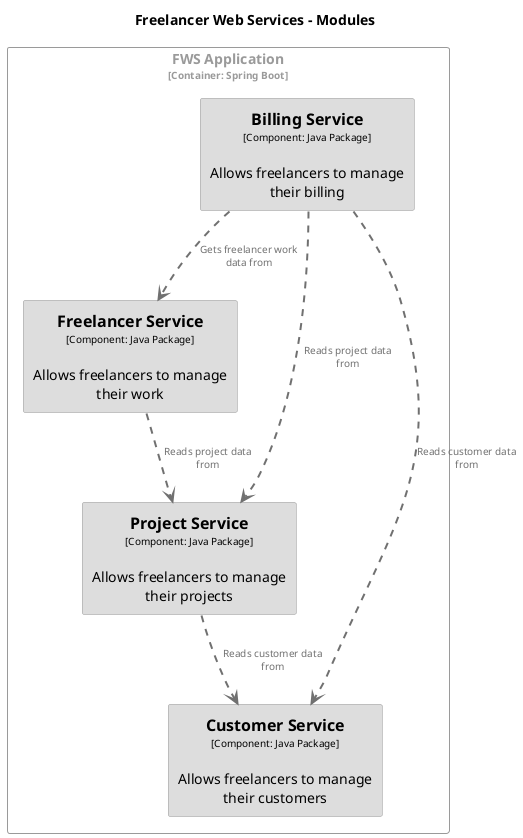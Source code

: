 @startuml
set separator none
title Freelancer Web Services - Modules

top to bottom direction

skinparam {
  arrowFontSize 10
  defaultTextAlignment center
  wrapWidth 200
  maxMessageSize 100
}

hide stereotype

skinparam rectangle<<FreelancerWebServices.FWSApplication.BillingService>> {
  BackgroundColor #dddddd
  FontColor #000000
  BorderColor #9a9a9a
  shadowing false
}
skinparam rectangle<<FreelancerWebServices.FWSApplication.CustomerService>> {
  BackgroundColor #dddddd
  FontColor #000000
  BorderColor #9a9a9a
  shadowing false
}
skinparam rectangle<<FreelancerWebServices.FWSApplication.FreelancerService>> {
  BackgroundColor #dddddd
  FontColor #000000
  BorderColor #9a9a9a
  shadowing false
}
skinparam rectangle<<FreelancerWebServices.FWSApplication.ProjectService>> {
  BackgroundColor #dddddd
  FontColor #000000
  BorderColor #9a9a9a
  shadowing false
}
skinparam rectangle<<FreelancerWebServices.FWSApplication>> {
  BorderColor #9a9a9a
  FontColor #9a9a9a
  shadowing false
}

rectangle "FWS Application\n<size:10>[Container: Spring Boot]</size>" <<FreelancerWebServices.FWSApplication>> {
  rectangle "==Freelancer Service\n<size:10>[Component: Java Package]</size>\n\nAllows freelancers to manage their work" <<FreelancerWebServices.FWSApplication.FreelancerService>> as FreelancerWebServices.FWSApplication.FreelancerService
  rectangle "==Project Service\n<size:10>[Component: Java Package]</size>\n\nAllows freelancers to manage their projects" <<FreelancerWebServices.FWSApplication.ProjectService>> as FreelancerWebServices.FWSApplication.ProjectService
  rectangle "==Customer Service\n<size:10>[Component: Java Package]</size>\n\nAllows freelancers to manage their customers" <<FreelancerWebServices.FWSApplication.CustomerService>> as FreelancerWebServices.FWSApplication.CustomerService
  rectangle "==Billing Service\n<size:10>[Component: Java Package]</size>\n\nAllows freelancers to manage their billing" <<FreelancerWebServices.FWSApplication.BillingService>> as FreelancerWebServices.FWSApplication.BillingService
}

FreelancerWebServices.FWSApplication.FreelancerService .[#707070,thickness=2].> FreelancerWebServices.FWSApplication.ProjectService : "<color:#707070>Reads project data from"
FreelancerWebServices.FWSApplication.ProjectService .[#707070,thickness=2].> FreelancerWebServices.FWSApplication.CustomerService : "<color:#707070>Reads customer data from"
FreelancerWebServices.FWSApplication.BillingService .[#707070,thickness=2].> FreelancerWebServices.FWSApplication.FreelancerService : "<color:#707070>Gets freelancer work data from"
FreelancerWebServices.FWSApplication.BillingService .[#707070,thickness=2].> FreelancerWebServices.FWSApplication.ProjectService : "<color:#707070>Reads project data from"
FreelancerWebServices.FWSApplication.BillingService .[#707070,thickness=2].> FreelancerWebServices.FWSApplication.CustomerService : "<color:#707070>Reads customer data from"
@enduml